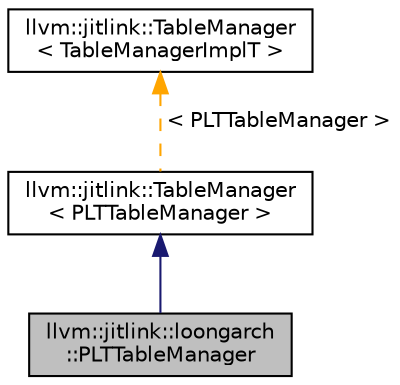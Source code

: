 digraph "llvm::jitlink::loongarch::PLTTableManager"
{
 // LATEX_PDF_SIZE
  bgcolor="transparent";
  edge [fontname="Helvetica",fontsize="10",labelfontname="Helvetica",labelfontsize="10"];
  node [fontname="Helvetica",fontsize="10",shape=record];
  Node1 [label="llvm::jitlink::loongarch\l::PLTTableManager",height=0.2,width=0.4,color="black", fillcolor="grey75", style="filled", fontcolor="black",tooltip="Procedure Linkage Table Builder."];
  Node2 -> Node1 [dir="back",color="midnightblue",fontsize="10",style="solid",fontname="Helvetica"];
  Node2 [label="llvm::jitlink::TableManager\l\< PLTTableManager \>",height=0.2,width=0.4,color="black",URL="$classllvm_1_1jitlink_1_1TableManager.html",tooltip=" "];
  Node3 -> Node2 [dir="back",color="orange",fontsize="10",style="dashed",label=" \< PLTTableManager \>" ,fontname="Helvetica"];
  Node3 [label="llvm::jitlink::TableManager\l\< TableManagerImplT \>",height=0.2,width=0.4,color="black",URL="$classllvm_1_1jitlink_1_1TableManager.html",tooltip="A CRTP base for tables that are built on demand, e.g."];
}
